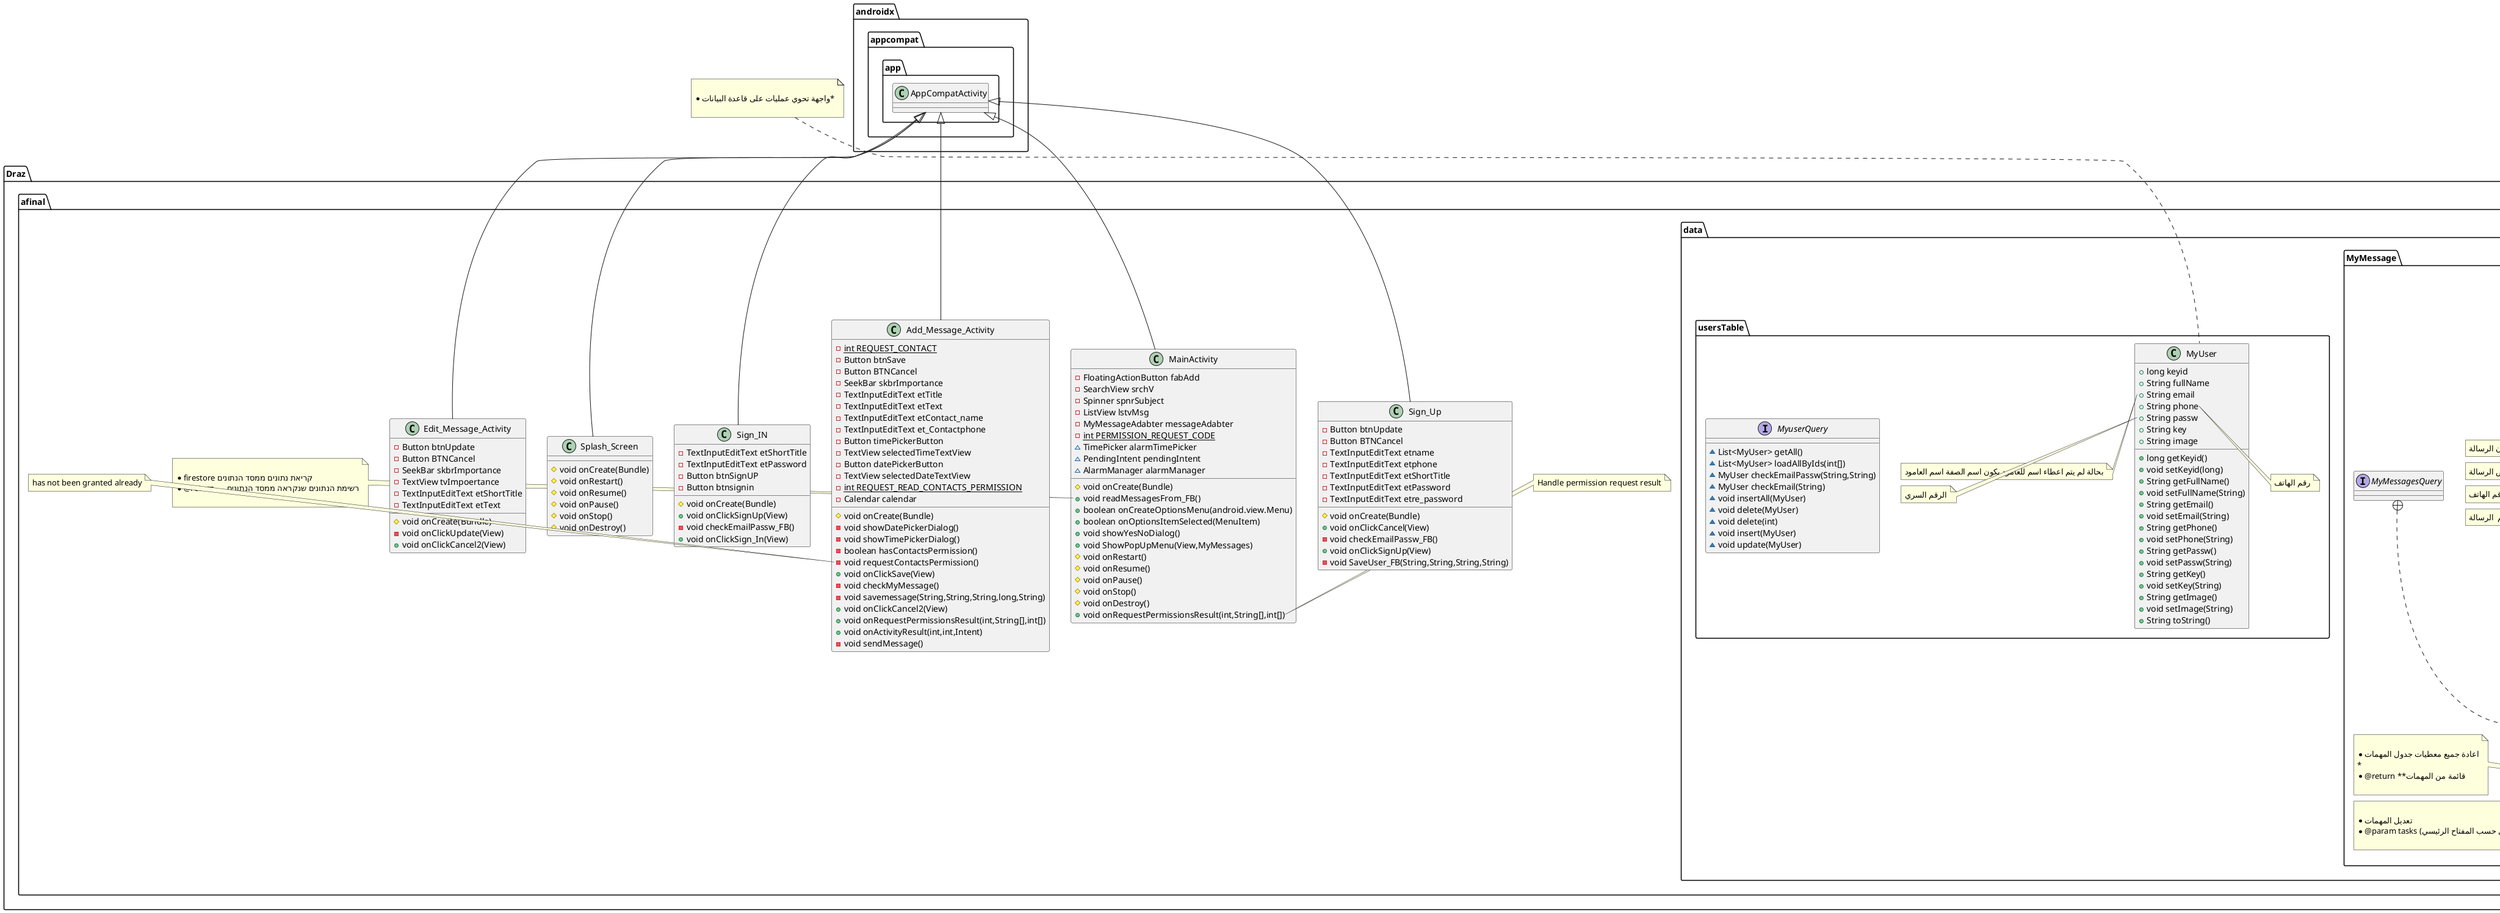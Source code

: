 @startuml
class Draz.afinal.MainActivity {
- FloatingActionButton fabAdd
- SearchView srchV
- Spinner spnrSubject
- ListView lstvMsg
- MyMessageAdabter messageAdabter
- {static} int PERMISSION_REQUEST_CODE
~ TimePicker alarmTimePicker
~ PendingIntent pendingIntent
~ AlarmManager alarmManager
# void onCreate(Bundle)
+ void readMessagesFrom_FB()
+ boolean onCreateOptionsMenu(android.view.Menu)
+ boolean onOptionsItemSelected(MenuItem)
+ void showYesNoDialog()
+ void ShowPopUpMenu(View,MyMessages)
# void onRestart()
# void onResume()
# void onPause()
# void onStop()
# void onDestroy()
+ void onRequestPermissionsResult(int,String[],int[])
}

note left of Draz.afinal.MainActivity::readMessagesFrom_FB()

     *  קריאת נתונים ממסד הנתונים firestore
     * @return .... רשימת הנתונים שנקראה ממסד הנתונים
     
end note
note right of Draz.afinal.MainActivity::onRequestPermissionsResult(int,String[],int[])
 Handle permission request result
end note

class Draz.afinal.data.MyMessage.MyMessages {
+ long keyid
+ String title
+ int importance
+ String text
+ String contact_name
+ String contact_phone
+ long time
+ boolean isCompleted
+ String mesjId
- String uid
+ String phone
+ long getKeyid()
+ void setKeyid(long)
+ String getTitle()
+ void setTitle(String)
+ int getImportance()
+ void setImportance(int)
+ String getText()
+ void setText(String)
+ String getContact_name()
+ void setContact_name(String)
+ String getContact_phone()
+ void setContact_phone(String)
+ long getTime()
+ void setTime(long)
+ boolean isCompleted()
+ void setCompleted(boolean)
+ String getMesjId()
+ void setMesjId(String)
+ String getUid()
+ void setUid(String)
+ String getPhone()
+ void setPhone(String)
+ String toString()
}
note left of Draz.afinal.data.MyMessage.MyMessages::title
عنوان الرسالة
end note
note right of Draz.afinal.data.MyMessage.MyMessages::importance
درجة الاهمية 1-5
end note
note left of Draz.afinal.data.MyMessage.MyMessages::text
نص الرسالة
end note
note right of Draz.afinal.data.MyMessage.MyMessages::contact_name
 اسماء جهات الاتصال
end note
note left of Draz.afinal.data.MyMessage.MyMessages::contact_phone
رقم الهاتف
end note
note right of Draz.afinal.data.MyMessage.MyMessages::isCompleted
هل تمت الرسالة
end note
note left of Draz.afinal.data.MyMessage.MyMessages::mesjId
رقم  الرسالة
end note


class Draz.afinal.Sign_IN {
- TextInputEditText etShortTitle
- TextInputEditText etPassword
- Button btnSignUP
- Button btnsignin
# void onCreate(Bundle)
+ void onClickSignUp(View)
- void checkEmailPassw_FB()
+ void onClickSign_In(View)
}


class Draz.afinal.data.MyMessage.MyMessageAdabter {
- int itemLayout
~ MyMessages messages
+ View getView(int,View,ViewGroup)
- void delMyMessagesFromDB_FB(MyMessages)
- void callAPhoneNumber(String)
+ void openSendSmsApp(String,String)
+ void openSendWhatsAppV2(String,String)
}
note left of Draz.afinal.data.MyMessage.MyMessageAdabter::itemLayout
המזהה של קובץ עיצוב הפריט
end note

note left of Draz.afinal.data.MyMessage.MyMessageAdabter::getView(int,View,ViewGroup)

     * בונה פריט גרפי אחד בהתאם לעיצוב והצגת נתוני העצם עליו
     *
     * @param position    מיקום הפריט החל מ 0
     * @param convertView
     * @param parent      רכיב האוסף שיכיל את הפריטים כמו listview
     * @return . פריט גרפי שמציג נתוני עצם אחד
     
end note
note right of Draz.afinal.data.MyMessage.MyMessageAdabter::delMyMessagesFromDB_FB(MyMessages)

     * מחיקת פריט כולל התמונה מבסיס הנתונים
     * @param myMessages הפריט שמוחקים
     
end note
note left of Draz.afinal.data.MyMessage.MyMessageAdabter::callAPhoneNumber(String)

     * @param phone מספר טלפון שרוצים להתקשר אליו
     
end note
note right of Draz.afinal.data.MyMessage.MyMessageAdabter::openSendWhatsAppV2(String,String)

     * פתיחת אפליקצית שליחת whatsapp
     *
     * @param msg   .. ההודעה שרוצים לשלוח
     * @param phone
     
end note

class Draz.afinal.Splash_Screen {
# void onCreate(Bundle)
# void onRestart()
# void onResume()
# void onPause()
# void onStop()
# void onDestroy()
}

class Draz.afinal.Edit_Message_Activity {
- Button btnUpdate
- Button BTNCancel
- SeekBar skbrImportance
- TextView tvImpoertance
- TextInputEditText etShortTitle
- TextInputEditText etText
# void onCreate(Bundle)
- void onClickUpdate(View)
+ void onClickCancel2(View)
}


interface Draz.afinal.data.usersTable.MyuserQuery {
~ List<MyUser> getAll()
~ List<MyUser> loadAllByIds(int[])
~ MyUser checkEmailPassw(String,String)
~ MyUser checkEmail(String)
~ void insertAll(MyUser)
~ void delete(MyUser)
~ void delete(int)
~ void insert(MyUser)
~ void update(MyUser)
}

class Draz.afinal.Add_Message_Activity {
- {static} int REQUEST_CONTACT
- Button btnSave
- Button BTNCancel
- SeekBar skbrImportance
- TextInputEditText etTitle
- TextInputEditText etText
- TextInputEditText etContact_name
- TextInputEditText et_Contactphone
- Button timePickerButton
- TextView selectedTimeTextView
- Button datePickerButton
- TextView selectedDateTextView
- {static} int REQUEST_READ_CONTACTS_PERMISSION
- Calendar calendar
# void onCreate(Bundle)
- void showDatePickerDialog()
- void showTimePickerDialog()
- boolean hasContactsPermission()
- void requestContactsPermission()
+ void onClickSave(View)
- void checkMyMessage()
- void savemessage(String,String,String,long,String)
+ void onClickCancel2(View)
+ void onRequestPermissionsResult(int,String[],int[])
+ void onActivityResult(int,int,Intent)
- void sendMessage()
}

note left of Draz.afinal.Add_Message_Activity::requestContactsPermission()
 has not been granted already
end note

interface Draz.afinal.data.MyMessage.MyMessagesQuery {
}
interface Draz.afinal.data.MyMessage.MyMessagesQuery$MyTasksQuery {
~ List<MyMessages> getAllMessages()
~ void insertTask(MyMessages)
~ void updateTask(MyMessages)
~ void delereTasks(MyMessages)
~ void delTaskById(long)
}
note left of Draz.afinal.data.MyMessage.MyMessagesQuery$MyTasksQuery::getAllMessages()

         * اعادة جميع معطيات جدول المهمات
         *
         * @return **قائمة من المهمات
         
end note
note right of Draz.afinal.data.MyMessage.MyMessagesQuery$MyTasksQuery::insertTask(MyMessages)

         * ادخال مهمات
         * @param t مجموعة مهمات
         
end note
note left of Draz.afinal.data.MyMessage.MyMessagesQuery$MyTasksQuery::updateTask(MyMessages)

         * تعديل المهمات
         * @param tasks مجموعة مهمات للتعديل (التعديل حسب المفتاح الرئيسي)
         
end note
note right of Draz.afinal.data.MyMessage.MyMessagesQuery$MyTasksQuery::delereTasks(MyMessages)

         * حذف مهمة او مهمات
         * @param tasks حذف المهمات (حسب المفتاح الرئيسي )
         
end note

class Draz.afinal.Sign_Up {
- Button btnUpdate
- Button BTNCancel
- TextInputEditText etname
- TextInputEditText etphone
- TextInputEditText etShortTitle
- TextInputEditText etPassword
- TextInputEditText etre_password
# void onCreate(Bundle)
+ void onClickCancel(View)
- void checkEmailPassw_FB()
+ void onClickSignUp(View)
- void SaveUser_FB(String,String,String,String)
}


class Draz.afinal.bkg_alram.MyMessagesReceiver {
+ void onReceive(Context,Intent)
}

class Draz.afinal.bkg_alram.AlarmHelper {
+ {static} void setAlarm(Context,long,MyMessages)
+ {static} void cancelAlarm(Context)
}

class Draz.afinal.bkg_alram.MyMessageService {
- {static} String CHANNEL_ID
+ void onCreate()
+ int onStartCommand(Intent,int,int)
+ IBinder onBind(Intent)
- void createNotificationChannel()
- void sendMessage(String,String)
}


class Draz.afinal.data.usersTable.MyUser {
+ long keyid
+ String fullName
+ String email
+ String phone
+ String passw
+ String key
+ String image
+ long getKeyid()
+ void setKeyid(long)
+ String getFullName()
+ void setFullName(String)
+ String getEmail()
+ void setEmail(String)
+ String getPhone()
+ void setPhone(String)
+ String getPassw()
+ void setPassw(String)
+ String getKey()
+ void setKey(String)
+ String getImage()
+ void setImage(String)
+ String toString()
}
note top of Draz.afinal.data.usersTable.MyUser

 * *واجهة تحوي عمليات على قاعدة البيانات
 
end note

note left of Draz.afinal.data.usersTable.MyUser::email
 بحالة لم يتم اعطاء اسم للعامود يكون اسم الصفة اسم العامود
end note
note right of Draz.afinal.data.usersTable.MyUser::phone
 رقم الهاتف
end note
note left of Draz.afinal.data.usersTable.MyUser::passw
 الرقم السري
end note




androidx.appcompat.app.AppCompatActivity <|-- Draz.afinal.MainActivity
java.io.Serializable <|.. Draz.afinal.data.MyMessage.MyMessages
androidx.appcompat.app.AppCompatActivity <|-- Draz.afinal.Sign_IN
android.widget.ArrayAdapter <|-- Draz.afinal.data.MyMessage.MyMessageAdabter
androidx.appcompat.app.AppCompatActivity <|-- Draz.afinal.Splash_Screen
androidx.appcompat.app.AppCompatActivity <|-- Draz.afinal.Edit_Message_Activity
androidx.appcompat.app.AppCompatActivity <|-- Draz.afinal.Add_Message_Activity
Draz.afinal.data.MyMessage.MyMessagesQuery +.. Draz.afinal.data.MyMessage.MyMessagesQuery$MyTasksQuery
androidx.appcompat.app.AppCompatActivity <|-- Draz.afinal.Sign_Up
android.content.BroadcastReceiver <|-- Draz.afinal.bkg_alram.MyMessagesReceiver
android.app.Service <|-- Draz.afinal.bkg_alram.MyMessageService
@enduml